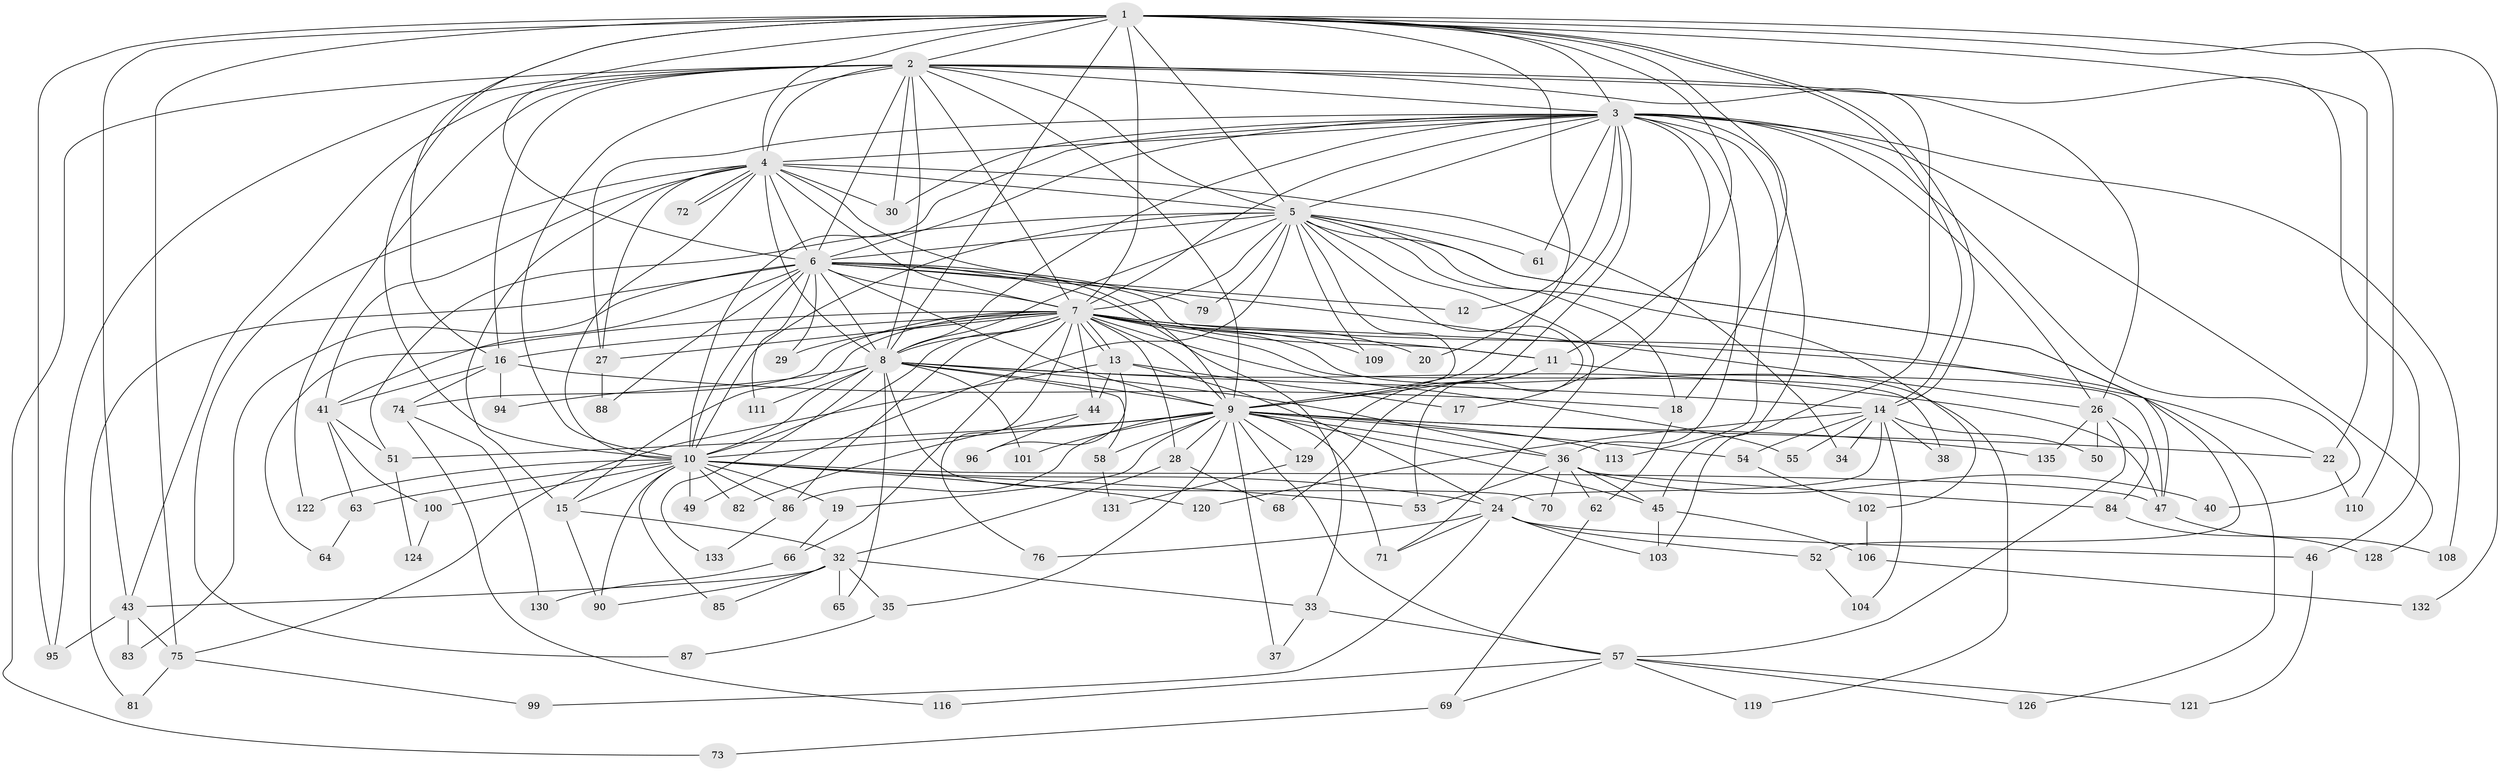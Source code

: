 // original degree distribution, {22: 0.014598540145985401, 17: 0.0072992700729927005, 19: 0.021897810218978103, 23: 0.0072992700729927005, 31: 0.0072992700729927005, 28: 0.0072992700729927005, 24: 0.0072992700729927005, 6: 0.0364963503649635, 2: 0.5255474452554745, 7: 0.0072992700729927005, 10: 0.0072992700729927005, 4: 0.08029197080291971, 3: 0.21897810218978103, 9: 0.014598540145985401, 8: 0.014598540145985401, 5: 0.021897810218978103}
// Generated by graph-tools (version 1.1) at 2025/11/02/27/25 16:11:07]
// undirected, 104 vertices, 258 edges
graph export_dot {
graph [start="1"]
  node [color=gray90,style=filled];
  1 [super="+21"];
  2 [super="+67"];
  3 [super="+48"];
  4 [super="+25"];
  5 [super="+77"];
  6 [super="+117"];
  7 [super="+80"];
  8 [super="+134"];
  9 [super="+56"];
  10 [super="+60"];
  11 [super="+59"];
  12;
  13;
  14 [super="+31"];
  15 [super="+105"];
  16 [super="+23"];
  17;
  18 [super="+137"];
  19;
  20;
  22 [super="+39"];
  24 [super="+125"];
  26 [super="+42"];
  27;
  28;
  29;
  30;
  32 [super="+78"];
  33;
  34;
  35;
  36 [super="+97"];
  37;
  38;
  40;
  41 [super="+107"];
  43;
  44;
  45 [super="+91"];
  46;
  47 [super="+123"];
  49;
  50;
  51 [super="+93"];
  52;
  53 [super="+89"];
  54;
  55;
  57 [super="+118"];
  58 [super="+92"];
  61;
  62;
  63;
  64;
  65;
  66;
  68;
  69;
  70;
  71 [super="+114"];
  72;
  73;
  74;
  75 [super="+136"];
  76;
  79;
  81;
  82;
  83;
  84;
  85;
  86 [super="+112"];
  87;
  88;
  90 [super="+115"];
  94;
  95 [super="+98"];
  96;
  99;
  100;
  101;
  102;
  103 [super="+127"];
  104;
  106;
  108;
  109;
  110;
  111;
  113;
  116;
  119;
  120;
  121;
  122;
  124;
  126;
  128;
  129;
  130;
  131;
  132;
  133;
  135;
  1 -- 2;
  1 -- 3;
  1 -- 4;
  1 -- 5;
  1 -- 6 [weight=2];
  1 -- 7;
  1 -- 8;
  1 -- 9;
  1 -- 10 [weight=2];
  1 -- 14;
  1 -- 14;
  1 -- 16;
  1 -- 18;
  1 -- 22;
  1 -- 43;
  1 -- 75;
  1 -- 95;
  1 -- 110;
  1 -- 132;
  1 -- 11;
  2 -- 3;
  2 -- 4;
  2 -- 5;
  2 -- 6;
  2 -- 7;
  2 -- 8;
  2 -- 9;
  2 -- 10;
  2 -- 16;
  2 -- 26;
  2 -- 43;
  2 -- 46;
  2 -- 73;
  2 -- 95;
  2 -- 103;
  2 -- 30;
  2 -- 122;
  3 -- 4;
  3 -- 5;
  3 -- 6;
  3 -- 7;
  3 -- 8;
  3 -- 9;
  3 -- 10;
  3 -- 12;
  3 -- 17;
  3 -- 20;
  3 -- 30;
  3 -- 36;
  3 -- 40;
  3 -- 45;
  3 -- 61;
  3 -- 108;
  3 -- 113;
  3 -- 128;
  3 -- 26;
  3 -- 27;
  4 -- 5;
  4 -- 6 [weight=2];
  4 -- 7;
  4 -- 8;
  4 -- 9 [weight=2];
  4 -- 10;
  4 -- 27;
  4 -- 30;
  4 -- 34;
  4 -- 41;
  4 -- 72;
  4 -- 72;
  4 -- 87;
  4 -- 15;
  5 -- 6 [weight=2];
  5 -- 7;
  5 -- 8;
  5 -- 9;
  5 -- 10;
  5 -- 47;
  5 -- 49;
  5 -- 51;
  5 -- 52;
  5 -- 61;
  5 -- 71;
  5 -- 79;
  5 -- 109;
  5 -- 102;
  5 -- 53;
  5 -- 18;
  6 -- 7;
  6 -- 8;
  6 -- 9;
  6 -- 10;
  6 -- 11;
  6 -- 12;
  6 -- 26;
  6 -- 29;
  6 -- 33;
  6 -- 41;
  6 -- 79;
  6 -- 81;
  6 -- 83;
  6 -- 88;
  6 -- 111;
  7 -- 8;
  7 -- 9 [weight=2];
  7 -- 10;
  7 -- 11;
  7 -- 13;
  7 -- 13;
  7 -- 15;
  7 -- 20;
  7 -- 22;
  7 -- 27;
  7 -- 28;
  7 -- 29;
  7 -- 38;
  7 -- 44;
  7 -- 55;
  7 -- 64;
  7 -- 66;
  7 -- 74;
  7 -- 76;
  7 -- 86;
  7 -- 109;
  7 -- 119;
  7 -- 126;
  7 -- 16;
  8 -- 9;
  8 -- 10;
  8 -- 58;
  8 -- 65;
  8 -- 70;
  8 -- 94;
  8 -- 101;
  8 -- 111;
  8 -- 133;
  8 -- 36;
  8 -- 47;
  8 -- 14;
  9 -- 10;
  9 -- 19;
  9 -- 28;
  9 -- 35;
  9 -- 36;
  9 -- 37;
  9 -- 45;
  9 -- 54;
  9 -- 57;
  9 -- 71;
  9 -- 101;
  9 -- 113;
  9 -- 129;
  9 -- 135;
  9 -- 58 [weight=2];
  9 -- 86;
  9 -- 22;
  9 -- 51;
  10 -- 15 [weight=2];
  10 -- 19;
  10 -- 49;
  10 -- 53;
  10 -- 63;
  10 -- 82;
  10 -- 85;
  10 -- 86;
  10 -- 90;
  10 -- 100;
  10 -- 120;
  10 -- 122;
  10 -- 24;
  10 -- 47;
  11 -- 47;
  11 -- 68;
  11 -- 129;
  13 -- 17;
  13 -- 24;
  13 -- 44;
  13 -- 96;
  13 -- 75;
  14 -- 24;
  14 -- 34;
  14 -- 38;
  14 -- 50;
  14 -- 54;
  14 -- 55;
  14 -- 104;
  14 -- 120;
  15 -- 32;
  15 -- 90;
  16 -- 18;
  16 -- 74;
  16 -- 41;
  16 -- 94;
  18 -- 62;
  19 -- 66;
  22 -- 110;
  24 -- 46;
  24 -- 52;
  24 -- 76;
  24 -- 99;
  24 -- 103;
  24 -- 71;
  26 -- 50;
  26 -- 84;
  26 -- 135;
  26 -- 57;
  27 -- 88;
  28 -- 32;
  28 -- 68;
  32 -- 33;
  32 -- 35;
  32 -- 65;
  32 -- 85;
  32 -- 43;
  32 -- 90;
  33 -- 37;
  33 -- 57;
  35 -- 87;
  36 -- 40;
  36 -- 53;
  36 -- 62;
  36 -- 70;
  36 -- 84;
  36 -- 45;
  41 -- 51;
  41 -- 63;
  41 -- 100;
  43 -- 75;
  43 -- 83;
  43 -- 95;
  44 -- 82;
  44 -- 96;
  45 -- 106;
  45 -- 103;
  46 -- 121;
  47 -- 108;
  51 -- 124;
  52 -- 104;
  54 -- 102;
  57 -- 69;
  57 -- 116;
  57 -- 119;
  57 -- 121;
  57 -- 126;
  58 -- 131;
  62 -- 69;
  63 -- 64;
  66 -- 130;
  69 -- 73;
  74 -- 116;
  74 -- 130;
  75 -- 81;
  75 -- 99;
  84 -- 128;
  86 -- 133;
  100 -- 124;
  102 -- 106;
  106 -- 132;
  129 -- 131;
}
